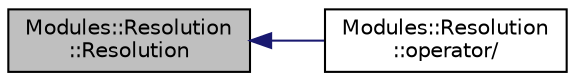 digraph "Modules::Resolution::Resolution"
{
 // INTERACTIVE_SVG=YES
  edge [fontname="Helvetica",fontsize="10",labelfontname="Helvetica",labelfontsize="10"];
  node [fontname="Helvetica",fontsize="10",shape=record];
  rankdir="LR";
  Node1 [label="Modules::Resolution\l::Resolution",height=0.2,width=0.4,color="black", fillcolor="grey75", style="filled", fontcolor="black"];
  Node1 -> Node2 [dir="back",color="midnightblue",fontsize="10",style="solid",fontname="Helvetica"];
  Node2 [label="Modules::Resolution\l::operator/",height=0.2,width=0.4,color="black", fillcolor="white", style="filled",URL="$struct_modules_1_1_resolution.html#af6f0bed90b8207c6dd1c0da0bb6b4999"];
}
